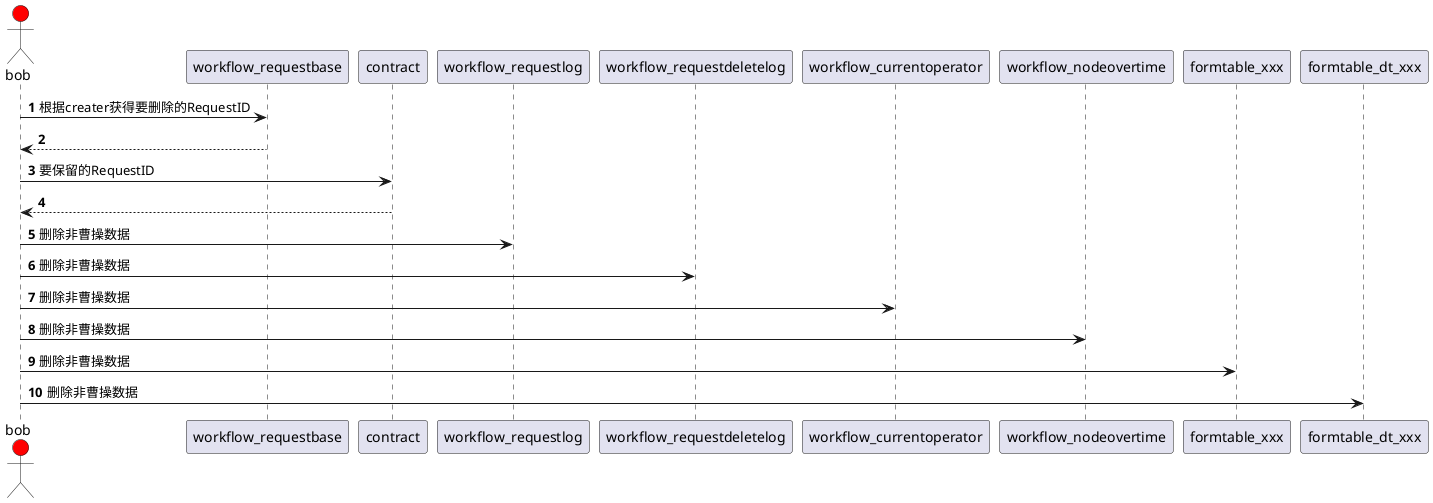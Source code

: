 @startuml
'https://plantuml.com/sequence-diagram

autonumber

actor bob #Red
bob -> workflow_requestbase: 根据creater获得要删除的RequestID
workflow_requestbase --> bob
bob -> contract: 要保留的RequestID
contract --> bob

bob -> workflow_requestlog: 删除非曹操数据
bob -> workflow_requestdeletelog: 删除非曹操数据
bob -> workflow_currentoperator: 删除非曹操数据
bob -> workflow_nodeovertime: 删除非曹操数据
bob -> formtable_xxx: 删除非曹操数据
bob -> formtable_dt_xxx: 删除非曹操数据

@enduml